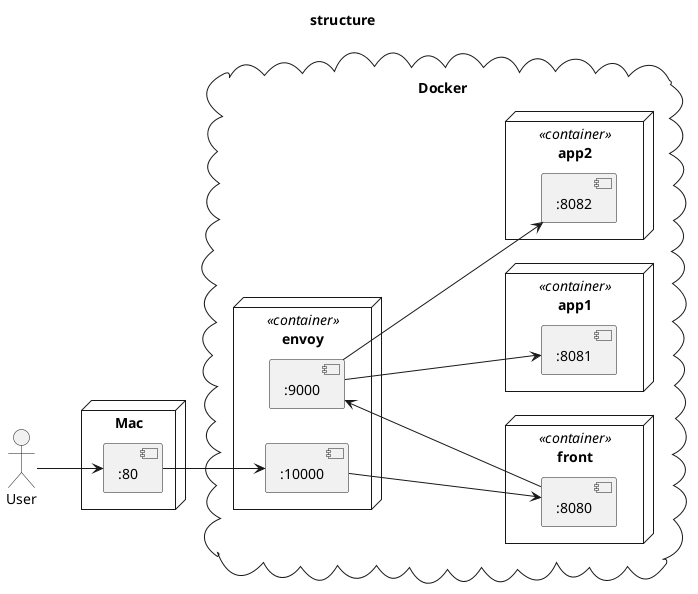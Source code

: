 @startuml
title structure

'==============================
' Setting
'==============================
left to right direction



'==============================
' Definition
'==============================
actor User

node Mac as Mac {
   component ":80" as MacInputPort
}

cloud Docker {
  node "envoy" <<container>> as EnvoyFront {
     component ":10000" as EnvoyFrontInputPort1
     component ":9000" as EnvoyFrontInputPort2
  }
  node front <<container>> as Front {
     component ":8080" as FrontInputPort
  }
  node app1 <<container>> as App1 {
     component ":8081" as App1InputPort
  }
  node app2 <<container>> as App2 {
     component ":8082" as App2InputPort
  }
}



'==============================
' Relation
'==============================
User --> MacInputPort
MacInputPort --> EnvoyFrontInputPort1
EnvoyFrontInputPort1 --> FrontInputPort
FrontInputPort --> EnvoyFrontInputPort2

EnvoyFrontInputPort2 --> App1InputPort
EnvoyFrontInputPort2 --> App2InputPort



'------------
' layout


@enduml
